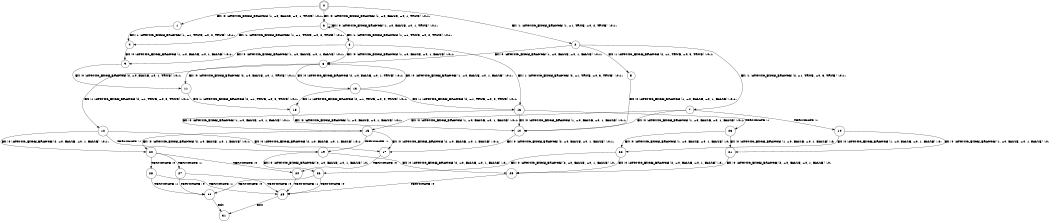 digraph BCG {
size = "7, 10.5";
center = TRUE;
node [shape = circle];
0 [peripheries = 2];
0 -> 1 [label = "EX !0 !ATOMIC_EXCH_BRANCH (1, +0, FALSE, +0, 1, TRUE) !:0:1:"];
0 -> 2 [label = "EX !1 !ATOMIC_EXCH_BRANCH (1, +1, TRUE, +0, 2, TRUE) !:0:1:"];
0 -> 3 [label = "EX !0 !ATOMIC_EXCH_BRANCH (1, +0, FALSE, +0, 1, TRUE) !:0:1:"];
1 -> 4 [label = "EX !1 !ATOMIC_EXCH_BRANCH (1, +1, TRUE, +0, 2, TRUE) !:0:1:"];
2 -> 5 [label = "EX !1 !ATOMIC_EXCH_BRANCH (2, +1, TRUE, +0, 3, TRUE) !:0:1:"];
2 -> 6 [label = "EX !0 !ATOMIC_EXCH_BRANCH (1, +0, FALSE, +0, 1, FALSE) !:0:1:"];
2 -> 7 [label = "EX !1 !ATOMIC_EXCH_BRANCH (2, +1, TRUE, +0, 3, TRUE) !:0:1:"];
3 -> 4 [label = "EX !1 !ATOMIC_EXCH_BRANCH (1, +1, TRUE, +0, 2, TRUE) !:0:1:"];
3 -> 8 [label = "EX !1 !ATOMIC_EXCH_BRANCH (1, +1, TRUE, +0, 2, TRUE) !:0:1:"];
3 -> 3 [label = "EX !0 !ATOMIC_EXCH_BRANCH (1, +0, FALSE, +0, 1, TRUE) !:0:1:"];
4 -> 9 [label = "EX !0 !ATOMIC_EXCH_BRANCH (1, +0, FALSE, +0, 1, FALSE) !:0:1:"];
5 -> 10 [label = "EX !0 !ATOMIC_EXCH_BRANCH (1, +0, FALSE, +0, 1, FALSE) !:0:1:"];
6 -> 11 [label = "EX !0 !ATOMIC_EXCH_BRANCH (2, +0, FALSE, +0, 1, TRUE) !:0:1:"];
6 -> 12 [label = "EX !1 !ATOMIC_EXCH_BRANCH (2, +1, TRUE, +0, 3, TRUE) !:0:1:"];
6 -> 13 [label = "EX !0 !ATOMIC_EXCH_BRANCH (2, +0, FALSE, +0, 1, TRUE) !:0:1:"];
7 -> 10 [label = "EX !0 !ATOMIC_EXCH_BRANCH (1, +0, FALSE, +0, 1, FALSE) !:0:1:"];
7 -> 14 [label = "TERMINATE !1"];
7 -> 15 [label = "EX !0 !ATOMIC_EXCH_BRANCH (1, +0, FALSE, +0, 1, FALSE) !:0:1:"];
8 -> 9 [label = "EX !0 !ATOMIC_EXCH_BRANCH (1, +0, FALSE, +0, 1, FALSE) !:0:1:"];
8 -> 16 [label = "EX !1 !ATOMIC_EXCH_BRANCH (2, +1, TRUE, +0, 3, TRUE) !:0:1:"];
8 -> 6 [label = "EX !0 !ATOMIC_EXCH_BRANCH (1, +0, FALSE, +0, 1, FALSE) !:0:1:"];
9 -> 11 [label = "EX !0 !ATOMIC_EXCH_BRANCH (2, +0, FALSE, +0, 1, TRUE) !:0:1:"];
10 -> 17 [label = "EX !0 !ATOMIC_EXCH_BRANCH (2, +0, FALSE, +0, 1, FALSE) !:0:1:"];
11 -> 18 [label = "EX !1 !ATOMIC_EXCH_BRANCH (2, +1, TRUE, +0, 3, TRUE) !:0:1:"];
12 -> 17 [label = "EX !0 !ATOMIC_EXCH_BRANCH (2, +0, FALSE, +0, 1, FALSE) !:0:1:"];
12 -> 19 [label = "TERMINATE !1"];
12 -> 20 [label = "EX !0 !ATOMIC_EXCH_BRANCH (2, +0, FALSE, +0, 1, FALSE) !:0:1:"];
13 -> 18 [label = "EX !1 !ATOMIC_EXCH_BRANCH (2, +1, TRUE, +0, 3, TRUE) !:0:1:"];
13 -> 16 [label = "EX !1 !ATOMIC_EXCH_BRANCH (2, +1, TRUE, +0, 3, TRUE) !:0:1:"];
13 -> 6 [label = "EX !0 !ATOMIC_EXCH_BRANCH (1, +0, FALSE, +0, 1, FALSE) !:0:1:"];
14 -> 21 [label = "EX !0 !ATOMIC_EXCH_BRANCH (1, +0, FALSE, +0, 1, FALSE) !:0:"];
14 -> 22 [label = "EX !0 !ATOMIC_EXCH_BRANCH (1, +0, FALSE, +0, 1, FALSE) !:0:"];
15 -> 17 [label = "EX !0 !ATOMIC_EXCH_BRANCH (2, +0, FALSE, +0, 1, FALSE) !:0:1:"];
15 -> 19 [label = "TERMINATE !1"];
15 -> 20 [label = "EX !0 !ATOMIC_EXCH_BRANCH (2, +0, FALSE, +0, 1, FALSE) !:0:1:"];
16 -> 10 [label = "EX !0 !ATOMIC_EXCH_BRANCH (1, +0, FALSE, +0, 1, FALSE) !:0:1:"];
16 -> 23 [label = "TERMINATE !1"];
16 -> 15 [label = "EX !0 !ATOMIC_EXCH_BRANCH (1, +0, FALSE, +0, 1, FALSE) !:0:1:"];
17 -> 24 [label = "TERMINATE !0"];
18 -> 10 [label = "EX !0 !ATOMIC_EXCH_BRANCH (1, +0, FALSE, +0, 1, FALSE) !:0:1:"];
19 -> 25 [label = "EX !0 !ATOMIC_EXCH_BRANCH (2, +0, FALSE, +0, 1, FALSE) !:0:"];
19 -> 26 [label = "EX !0 !ATOMIC_EXCH_BRANCH (2, +0, FALSE, +0, 1, FALSE) !:0:"];
20 -> 24 [label = "TERMINATE !0"];
20 -> 27 [label = "TERMINATE !1"];
20 -> 28 [label = "TERMINATE !0"];
21 -> 25 [label = "EX !0 !ATOMIC_EXCH_BRANCH (2, +0, FALSE, +0, 1, FALSE) !:0:"];
22 -> 25 [label = "EX !0 !ATOMIC_EXCH_BRANCH (2, +0, FALSE, +0, 1, FALSE) !:0:"];
22 -> 26 [label = "EX !0 !ATOMIC_EXCH_BRANCH (2, +0, FALSE, +0, 1, FALSE) !:0:"];
23 -> 21 [label = "EX !0 !ATOMIC_EXCH_BRANCH (1, +0, FALSE, +0, 1, FALSE) !:0:"];
23 -> 22 [label = "EX !0 !ATOMIC_EXCH_BRANCH (1, +0, FALSE, +0, 1, FALSE) !:0:"];
24 -> 29 [label = "TERMINATE !1"];
25 -> 29 [label = "TERMINATE !0"];
26 -> 29 [label = "TERMINATE !0"];
26 -> 30 [label = "TERMINATE !0"];
27 -> 29 [label = "TERMINATE !0"];
27 -> 30 [label = "TERMINATE !0"];
28 -> 29 [label = "TERMINATE !1"];
28 -> 30 [label = "TERMINATE !1"];
29 -> 31 [label = "exit"];
30 -> 31 [label = "exit"];
}
